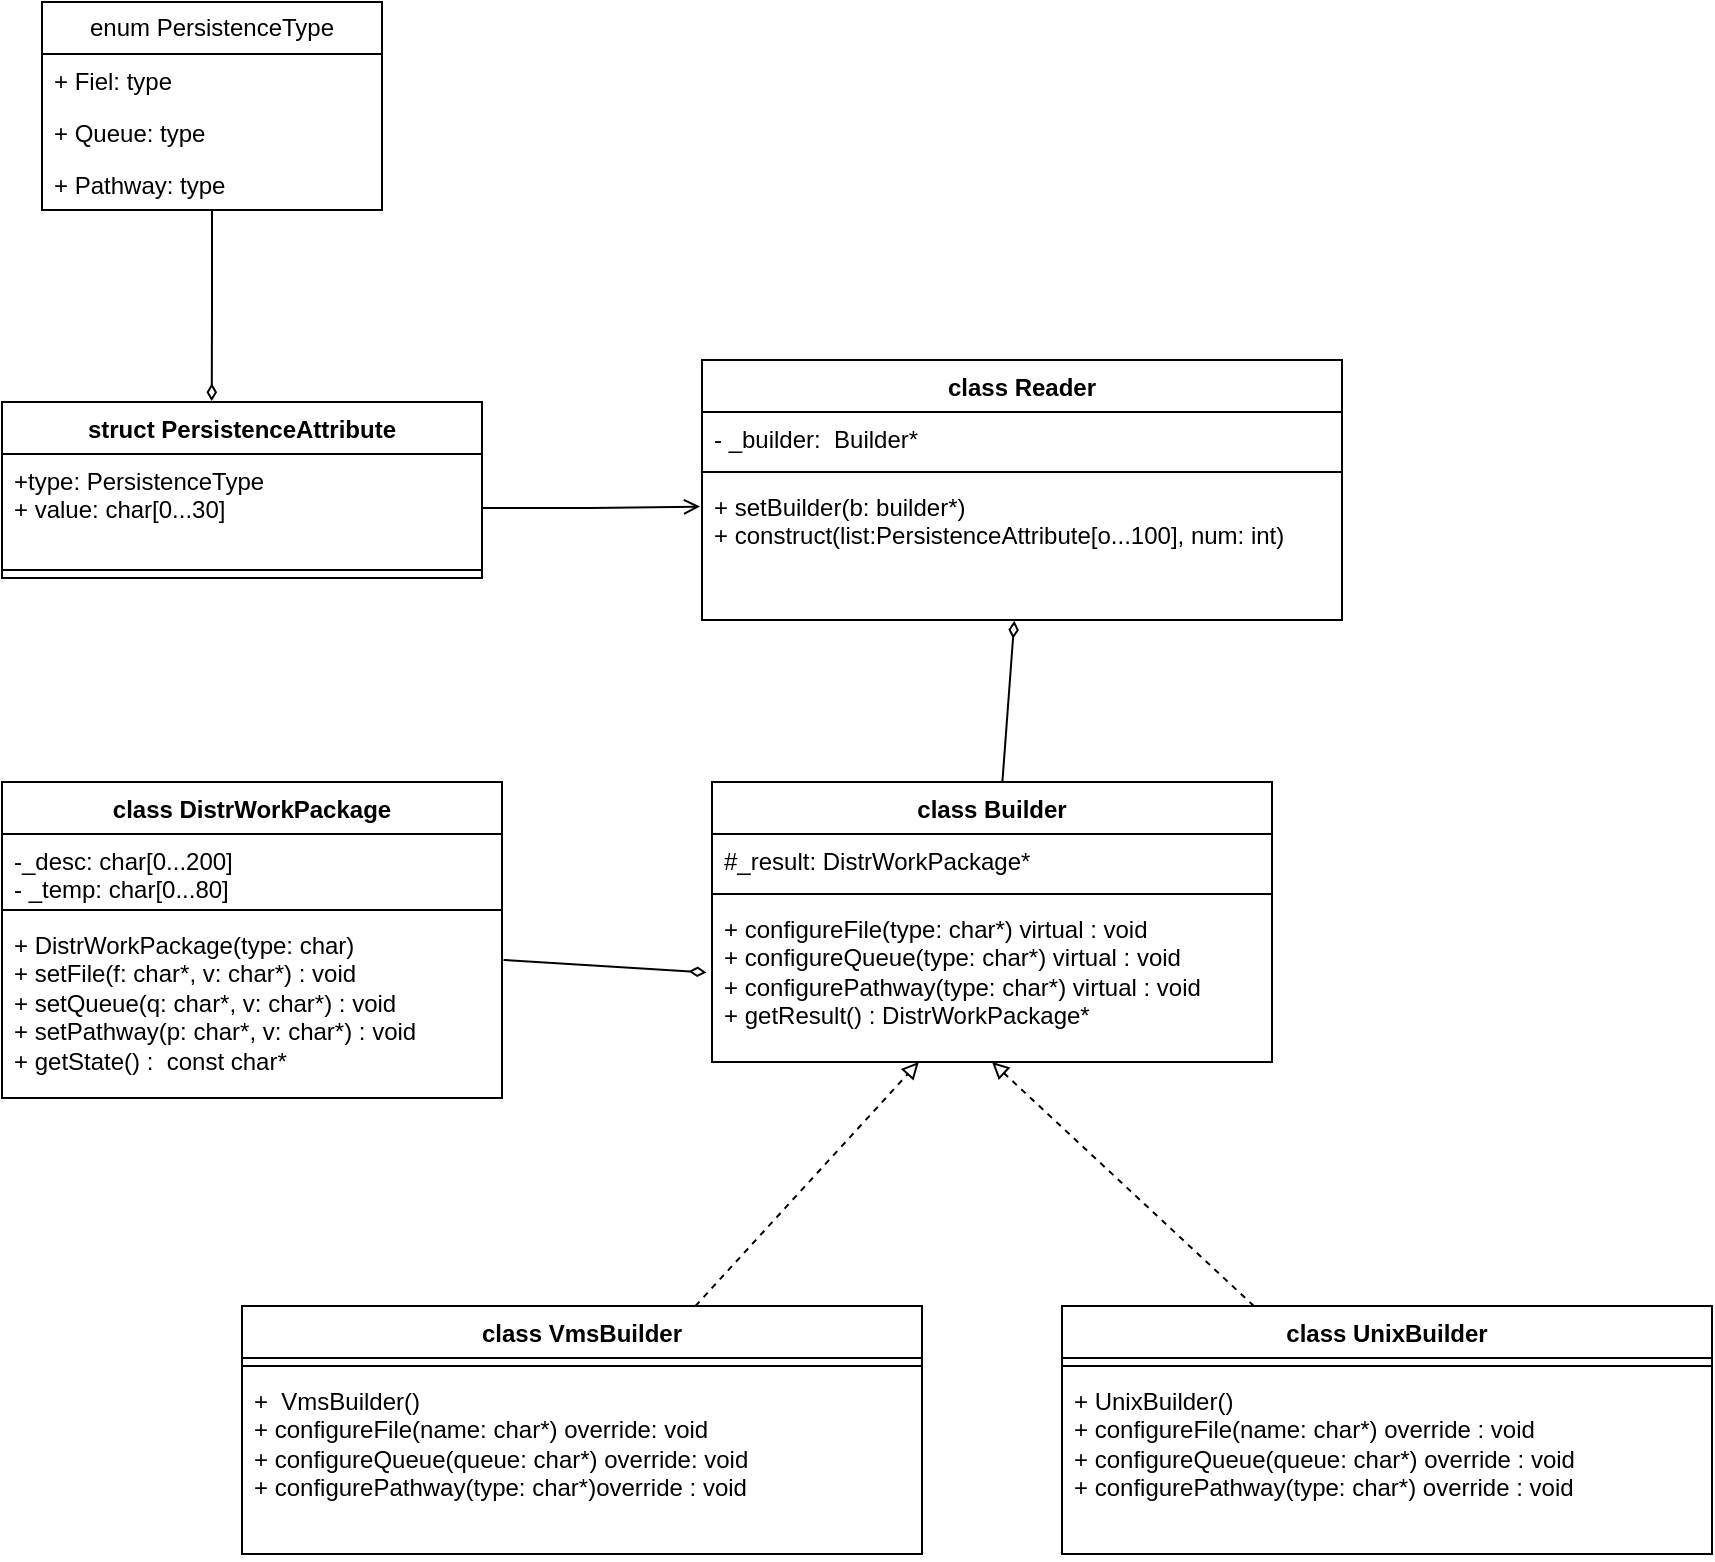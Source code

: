 <mxfile version="21.2.1" type="device">
  <diagram name="Страница 1" id="iFkghZzuIahBWOcAPv8s">
    <mxGraphModel dx="819" dy="482" grid="1" gridSize="10" guides="1" tooltips="1" connect="1" arrows="1" fold="1" page="1" pageScale="1" pageWidth="827" pageHeight="1169" math="0" shadow="0">
      <root>
        <mxCell id="0" />
        <mxCell id="1" parent="0" />
        <mxCell id="qaPDhNQXAGakAW1cHv1h-1" value="struct PersistenceAttribute" style="swimlane;fontStyle=1;align=center;verticalAlign=top;childLayout=stackLayout;horizontal=1;startSize=26;horizontalStack=0;resizeParent=1;resizeParentMax=0;resizeLast=0;collapsible=1;marginBottom=0;whiteSpace=wrap;html=1;" vertex="1" parent="1">
          <mxGeometry x="300" y="230" width="240" height="88" as="geometry" />
        </mxCell>
        <mxCell id="qaPDhNQXAGakAW1cHv1h-2" value="+type:&amp;nbsp;PersistenceType&lt;br&gt;+ value: char[0...30]" style="text;strokeColor=none;fillColor=none;align=left;verticalAlign=top;spacingLeft=4;spacingRight=4;overflow=hidden;rotatable=0;points=[[0,0.5],[1,0.5]];portConstraint=eastwest;whiteSpace=wrap;html=1;" vertex="1" parent="qaPDhNQXAGakAW1cHv1h-1">
          <mxGeometry y="26" width="240" height="54" as="geometry" />
        </mxCell>
        <mxCell id="qaPDhNQXAGakAW1cHv1h-3" value="" style="line;strokeWidth=1;fillColor=none;align=left;verticalAlign=middle;spacingTop=-1;spacingLeft=3;spacingRight=3;rotatable=0;labelPosition=right;points=[];portConstraint=eastwest;strokeColor=inherit;" vertex="1" parent="qaPDhNQXAGakAW1cHv1h-1">
          <mxGeometry y="80" width="240" height="8" as="geometry" />
        </mxCell>
        <mxCell id="qaPDhNQXAGakAW1cHv1h-11" style="edgeStyle=orthogonalEdgeStyle;rounded=0;orthogonalLoop=1;jettySize=auto;html=1;entryX=0.437;entryY=-0.005;entryDx=0;entryDy=0;entryPerimeter=0;endArrow=diamondThin;endFill=0;" edge="1" parent="1" source="qaPDhNQXAGakAW1cHv1h-5" target="qaPDhNQXAGakAW1cHv1h-1">
          <mxGeometry relative="1" as="geometry" />
        </mxCell>
        <mxCell id="qaPDhNQXAGakAW1cHv1h-5" value="enum&amp;nbsp;PersistenceType" style="swimlane;fontStyle=0;childLayout=stackLayout;horizontal=1;startSize=26;fillColor=none;horizontalStack=0;resizeParent=1;resizeParentMax=0;resizeLast=0;collapsible=1;marginBottom=0;whiteSpace=wrap;html=1;" vertex="1" parent="1">
          <mxGeometry x="320" y="30" width="170" height="104" as="geometry" />
        </mxCell>
        <mxCell id="qaPDhNQXAGakAW1cHv1h-6" value="+ Fiel: type" style="text;strokeColor=none;fillColor=none;align=left;verticalAlign=top;spacingLeft=4;spacingRight=4;overflow=hidden;rotatable=0;points=[[0,0.5],[1,0.5]];portConstraint=eastwest;whiteSpace=wrap;html=1;" vertex="1" parent="qaPDhNQXAGakAW1cHv1h-5">
          <mxGeometry y="26" width="170" height="26" as="geometry" />
        </mxCell>
        <mxCell id="qaPDhNQXAGakAW1cHv1h-7" value="+&amp;nbsp;Queue: type" style="text;strokeColor=none;fillColor=none;align=left;verticalAlign=top;spacingLeft=4;spacingRight=4;overflow=hidden;rotatable=0;points=[[0,0.5],[1,0.5]];portConstraint=eastwest;whiteSpace=wrap;html=1;" vertex="1" parent="qaPDhNQXAGakAW1cHv1h-5">
          <mxGeometry y="52" width="170" height="26" as="geometry" />
        </mxCell>
        <mxCell id="qaPDhNQXAGakAW1cHv1h-8" value="+ Pathway: type" style="text;strokeColor=none;fillColor=none;align=left;verticalAlign=top;spacingLeft=4;spacingRight=4;overflow=hidden;rotatable=0;points=[[0,0.5],[1,0.5]];portConstraint=eastwest;whiteSpace=wrap;html=1;" vertex="1" parent="qaPDhNQXAGakAW1cHv1h-5">
          <mxGeometry y="78" width="170" height="26" as="geometry" />
        </mxCell>
        <mxCell id="qaPDhNQXAGakAW1cHv1h-12" value="class DistrWorkPackage" style="swimlane;fontStyle=1;align=center;verticalAlign=top;childLayout=stackLayout;horizontal=1;startSize=26;horizontalStack=0;resizeParent=1;resizeParentMax=0;resizeLast=0;collapsible=1;marginBottom=0;whiteSpace=wrap;html=1;" vertex="1" parent="1">
          <mxGeometry x="300" y="420" width="250" height="158" as="geometry" />
        </mxCell>
        <mxCell id="qaPDhNQXAGakAW1cHv1h-13" value="-_desc: char[0...200]&lt;br&gt;-&amp;nbsp;_temp: char[0...80]" style="text;strokeColor=none;fillColor=none;align=left;verticalAlign=top;spacingLeft=4;spacingRight=4;overflow=hidden;rotatable=0;points=[[0,0.5],[1,0.5]];portConstraint=eastwest;whiteSpace=wrap;html=1;" vertex="1" parent="qaPDhNQXAGakAW1cHv1h-12">
          <mxGeometry y="26" width="250" height="34" as="geometry" />
        </mxCell>
        <mxCell id="qaPDhNQXAGakAW1cHv1h-14" value="" style="line;strokeWidth=1;fillColor=none;align=left;verticalAlign=middle;spacingTop=-1;spacingLeft=3;spacingRight=3;rotatable=0;labelPosition=right;points=[];portConstraint=eastwest;strokeColor=inherit;" vertex="1" parent="qaPDhNQXAGakAW1cHv1h-12">
          <mxGeometry y="60" width="250" height="8" as="geometry" />
        </mxCell>
        <mxCell id="qaPDhNQXAGakAW1cHv1h-15" value="+ DistrWorkPackage(type: char)&lt;br&gt;+ setFile(f: char*, v: char*) : void&lt;br&gt;+ setQueue(q: char*, v: char*) : void&lt;br&gt;+ setPathway(p: char*, v: char*) : void&lt;br&gt;+&amp;nbsp;getState() :&amp;nbsp;&amp;nbsp;const char*" style="text;strokeColor=none;fillColor=none;align=left;verticalAlign=top;spacingLeft=4;spacingRight=4;overflow=hidden;rotatable=0;points=[[0,0.5],[1,0.5]];portConstraint=eastwest;whiteSpace=wrap;html=1;" vertex="1" parent="qaPDhNQXAGakAW1cHv1h-12">
          <mxGeometry y="68" width="250" height="90" as="geometry" />
        </mxCell>
        <mxCell id="qaPDhNQXAGakAW1cHv1h-42" style="rounded=0;orthogonalLoop=1;jettySize=auto;html=1;entryX=0.488;entryY=1.006;entryDx=0;entryDy=0;entryPerimeter=0;endArrow=diamondThin;endFill=0;" edge="1" parent="1" source="qaPDhNQXAGakAW1cHv1h-20" target="qaPDhNQXAGakAW1cHv1h-35">
          <mxGeometry relative="1" as="geometry" />
        </mxCell>
        <mxCell id="qaPDhNQXAGakAW1cHv1h-20" value="class Builder" style="swimlane;fontStyle=1;align=center;verticalAlign=top;childLayout=stackLayout;horizontal=1;startSize=26;horizontalStack=0;resizeParent=1;resizeParentMax=0;resizeLast=0;collapsible=1;marginBottom=0;whiteSpace=wrap;html=1;" vertex="1" parent="1">
          <mxGeometry x="655" y="420" width="280" height="140" as="geometry" />
        </mxCell>
        <mxCell id="qaPDhNQXAGakAW1cHv1h-21" value="#_result:&amp;nbsp;DistrWorkPackage*" style="text;strokeColor=none;fillColor=none;align=left;verticalAlign=top;spacingLeft=4;spacingRight=4;overflow=hidden;rotatable=0;points=[[0,0.5],[1,0.5]];portConstraint=eastwest;whiteSpace=wrap;html=1;" vertex="1" parent="qaPDhNQXAGakAW1cHv1h-20">
          <mxGeometry y="26" width="280" height="26" as="geometry" />
        </mxCell>
        <mxCell id="qaPDhNQXAGakAW1cHv1h-22" value="" style="line;strokeWidth=1;fillColor=none;align=left;verticalAlign=middle;spacingTop=-1;spacingLeft=3;spacingRight=3;rotatable=0;labelPosition=right;points=[];portConstraint=eastwest;strokeColor=inherit;" vertex="1" parent="qaPDhNQXAGakAW1cHv1h-20">
          <mxGeometry y="52" width="280" height="8" as="geometry" />
        </mxCell>
        <mxCell id="qaPDhNQXAGakAW1cHv1h-23" value="+&amp;nbsp;configureFile(type: char*) virtual : void&lt;br&gt;+&amp;nbsp;configureQueue(type: char*) virtual : void&lt;br&gt;+&amp;nbsp;configurePathway(type: char*) virtual : void&lt;br&gt;+&amp;nbsp;getResult() :&amp;nbsp;DistrWorkPackage*" style="text;strokeColor=none;fillColor=none;align=left;verticalAlign=top;spacingLeft=4;spacingRight=4;overflow=hidden;rotatable=0;points=[[0,0.5],[1,0.5]];portConstraint=eastwest;whiteSpace=wrap;html=1;" vertex="1" parent="qaPDhNQXAGakAW1cHv1h-20">
          <mxGeometry y="60" width="280" height="80" as="geometry" />
        </mxCell>
        <mxCell id="qaPDhNQXAGakAW1cHv1h-41" style="rounded=0;orthogonalLoop=1;jettySize=auto;html=1;entryX=0.5;entryY=1;entryDx=0;entryDy=0;startArrow=none;startFill=0;endArrow=block;endFill=0;dashed=1;" edge="1" parent="1" source="qaPDhNQXAGakAW1cHv1h-24" target="qaPDhNQXAGakAW1cHv1h-20">
          <mxGeometry relative="1" as="geometry">
            <mxPoint x="745" y="562" as="targetPoint" />
          </mxGeometry>
        </mxCell>
        <mxCell id="qaPDhNQXAGakAW1cHv1h-24" value="class UnixBuilder" style="swimlane;fontStyle=1;align=center;verticalAlign=top;childLayout=stackLayout;horizontal=1;startSize=26;horizontalStack=0;resizeParent=1;resizeParentMax=0;resizeLast=0;collapsible=1;marginBottom=0;whiteSpace=wrap;html=1;" vertex="1" parent="1">
          <mxGeometry x="830" y="682" width="325" height="124" as="geometry" />
        </mxCell>
        <mxCell id="qaPDhNQXAGakAW1cHv1h-26" value="" style="line;strokeWidth=1;fillColor=none;align=left;verticalAlign=middle;spacingTop=-1;spacingLeft=3;spacingRight=3;rotatable=0;labelPosition=right;points=[];portConstraint=eastwest;strokeColor=inherit;" vertex="1" parent="qaPDhNQXAGakAW1cHv1h-24">
          <mxGeometry y="26" width="325" height="8" as="geometry" />
        </mxCell>
        <mxCell id="qaPDhNQXAGakAW1cHv1h-27" value="+&amp;nbsp;UnixBuilder()&lt;br&gt;+&amp;nbsp;configureFile(name: char*) override : void&lt;br&gt;+&amp;nbsp;configureQueue(queue: char*) override&amp;nbsp;: void&lt;br&gt;+&amp;nbsp;configurePathway(type: char*) override&amp;nbsp;: void" style="text;strokeColor=none;fillColor=none;align=left;verticalAlign=top;spacingLeft=4;spacingRight=4;overflow=hidden;rotatable=0;points=[[0,0.5],[1,0.5]];portConstraint=eastwest;whiteSpace=wrap;html=1;" vertex="1" parent="qaPDhNQXAGakAW1cHv1h-24">
          <mxGeometry y="34" width="325" height="90" as="geometry" />
        </mxCell>
        <mxCell id="qaPDhNQXAGakAW1cHv1h-40" style="rounded=0;orthogonalLoop=1;jettySize=auto;html=1;startArrow=none;startFill=0;endArrow=block;endFill=0;dashed=1;" edge="1" parent="1" source="qaPDhNQXAGakAW1cHv1h-28" target="qaPDhNQXAGakAW1cHv1h-23">
          <mxGeometry relative="1" as="geometry" />
        </mxCell>
        <mxCell id="qaPDhNQXAGakAW1cHv1h-28" value="class VmsBuilder" style="swimlane;fontStyle=1;align=center;verticalAlign=top;childLayout=stackLayout;horizontal=1;startSize=26;horizontalStack=0;resizeParent=1;resizeParentMax=0;resizeLast=0;collapsible=1;marginBottom=0;whiteSpace=wrap;html=1;" vertex="1" parent="1">
          <mxGeometry x="420" y="682" width="340" height="124" as="geometry" />
        </mxCell>
        <mxCell id="qaPDhNQXAGakAW1cHv1h-30" value="" style="line;strokeWidth=1;fillColor=none;align=left;verticalAlign=middle;spacingTop=-1;spacingLeft=3;spacingRight=3;rotatable=0;labelPosition=right;points=[];portConstraint=eastwest;strokeColor=inherit;" vertex="1" parent="qaPDhNQXAGakAW1cHv1h-28">
          <mxGeometry y="26" width="340" height="8" as="geometry" />
        </mxCell>
        <mxCell id="qaPDhNQXAGakAW1cHv1h-31" value="+&amp;nbsp;&amp;nbsp;VmsBuilder()&lt;br&gt;+&amp;nbsp;configureFile(name: char*) override: void&lt;br&gt;+&amp;nbsp;configureQueue(queue: char*) override: void&lt;br&gt;+&amp;nbsp;configurePathway(type: char*)override : void&amp;nbsp;" style="text;strokeColor=none;fillColor=none;align=left;verticalAlign=top;spacingLeft=4;spacingRight=4;overflow=hidden;rotatable=0;points=[[0,0.5],[1,0.5]];portConstraint=eastwest;whiteSpace=wrap;html=1;" vertex="1" parent="qaPDhNQXAGakAW1cHv1h-28">
          <mxGeometry y="34" width="340" height="90" as="geometry" />
        </mxCell>
        <mxCell id="qaPDhNQXAGakAW1cHv1h-32" value="class Reader" style="swimlane;fontStyle=1;align=center;verticalAlign=top;childLayout=stackLayout;horizontal=1;startSize=26;horizontalStack=0;resizeParent=1;resizeParentMax=0;resizeLast=0;collapsible=1;marginBottom=0;whiteSpace=wrap;html=1;" vertex="1" parent="1">
          <mxGeometry x="650" y="209" width="320" height="130" as="geometry" />
        </mxCell>
        <mxCell id="qaPDhNQXAGakAW1cHv1h-33" value="-&amp;nbsp;_builder:&amp;nbsp;&amp;nbsp;Builder*" style="text;strokeColor=none;fillColor=none;align=left;verticalAlign=top;spacingLeft=4;spacingRight=4;overflow=hidden;rotatable=0;points=[[0,0.5],[1,0.5]];portConstraint=eastwest;whiteSpace=wrap;html=1;" vertex="1" parent="qaPDhNQXAGakAW1cHv1h-32">
          <mxGeometry y="26" width="320" height="26" as="geometry" />
        </mxCell>
        <mxCell id="qaPDhNQXAGakAW1cHv1h-34" value="" style="line;strokeWidth=1;fillColor=none;align=left;verticalAlign=middle;spacingTop=-1;spacingLeft=3;spacingRight=3;rotatable=0;labelPosition=right;points=[];portConstraint=eastwest;strokeColor=inherit;" vertex="1" parent="qaPDhNQXAGakAW1cHv1h-32">
          <mxGeometry y="52" width="320" height="8" as="geometry" />
        </mxCell>
        <mxCell id="qaPDhNQXAGakAW1cHv1h-35" value="+&amp;nbsp;setBuilder(b: builder*)&amp;nbsp;&lt;br&gt;+&amp;nbsp;construct(list:PersistenceAttribute[o...100], num: int)" style="text;strokeColor=none;fillColor=none;align=left;verticalAlign=top;spacingLeft=4;spacingRight=4;overflow=hidden;rotatable=0;points=[[0,0.5],[1,0.5]];portConstraint=eastwest;whiteSpace=wrap;html=1;" vertex="1" parent="qaPDhNQXAGakAW1cHv1h-32">
          <mxGeometry y="60" width="320" height="70" as="geometry" />
        </mxCell>
        <mxCell id="qaPDhNQXAGakAW1cHv1h-36" style="edgeStyle=orthogonalEdgeStyle;rounded=0;orthogonalLoop=1;jettySize=auto;html=1;entryX=-0.003;entryY=0.19;entryDx=0;entryDy=0;entryPerimeter=0;endArrow=open;endFill=0;" edge="1" parent="1" source="qaPDhNQXAGakAW1cHv1h-2" target="qaPDhNQXAGakAW1cHv1h-35">
          <mxGeometry relative="1" as="geometry" />
        </mxCell>
        <mxCell id="qaPDhNQXAGakAW1cHv1h-37" style="rounded=0;orthogonalLoop=1;jettySize=auto;html=1;entryX=-0.01;entryY=0.44;entryDx=0;entryDy=0;entryPerimeter=0;endArrow=diamondThin;endFill=0;exitX=1.003;exitY=0.233;exitDx=0;exitDy=0;exitPerimeter=0;" edge="1" parent="1" source="qaPDhNQXAGakAW1cHv1h-15" target="qaPDhNQXAGakAW1cHv1h-23">
          <mxGeometry relative="1" as="geometry" />
        </mxCell>
      </root>
    </mxGraphModel>
  </diagram>
</mxfile>

